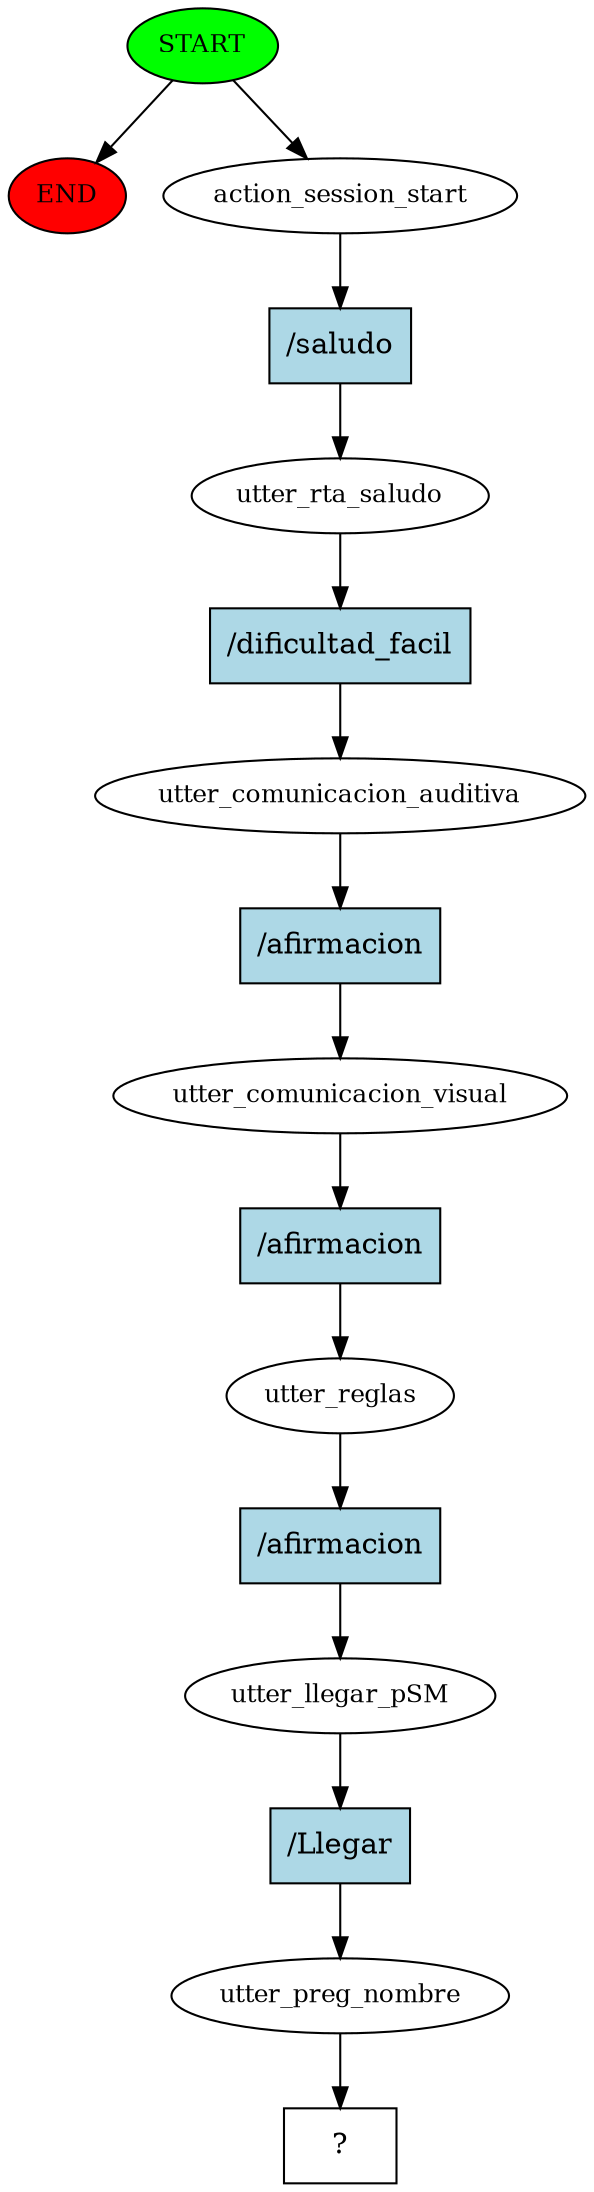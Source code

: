 digraph  {
0 [class="start active", fillcolor=green, fontsize=12, label=START, style=filled];
"-1" [class=end, fillcolor=red, fontsize=12, label=END, style=filled];
1 [class=active, fontsize=12, label=action_session_start];
2 [class=active, fontsize=12, label=utter_rta_saludo];
3 [class=active, fontsize=12, label=utter_comunicacion_auditiva];
4 [class=active, fontsize=12, label=utter_comunicacion_visual];
5 [class=active, fontsize=12, label=utter_reglas];
6 [class=active, fontsize=12, label=utter_llegar_pSM];
7 [class=active, fontsize=12, label=utter_preg_nombre];
8 [class="intent dashed active", label="  ?  ", shape=rect];
9 [class="intent active", fillcolor=lightblue, label="/saludo", shape=rect, style=filled];
10 [class="intent active", fillcolor=lightblue, label="/dificultad_facil", shape=rect, style=filled];
11 [class="intent active", fillcolor=lightblue, label="/afirmacion", shape=rect, style=filled];
12 [class="intent active", fillcolor=lightblue, label="/afirmacion", shape=rect, style=filled];
13 [class="intent active", fillcolor=lightblue, label="/afirmacion", shape=rect, style=filled];
14 [class="intent active", fillcolor=lightblue, label="/Llegar", shape=rect, style=filled];
0 -> "-1"  [class="", key=NONE, label=""];
0 -> 1  [class=active, key=NONE, label=""];
1 -> 9  [class=active, key=0];
2 -> 10  [class=active, key=0];
3 -> 11  [class=active, key=0];
4 -> 12  [class=active, key=0];
5 -> 13  [class=active, key=0];
6 -> 14  [class=active, key=0];
7 -> 8  [class=active, key=NONE, label=""];
9 -> 2  [class=active, key=0];
10 -> 3  [class=active, key=0];
11 -> 4  [class=active, key=0];
12 -> 5  [class=active, key=0];
13 -> 6  [class=active, key=0];
14 -> 7  [class=active, key=0];
}
